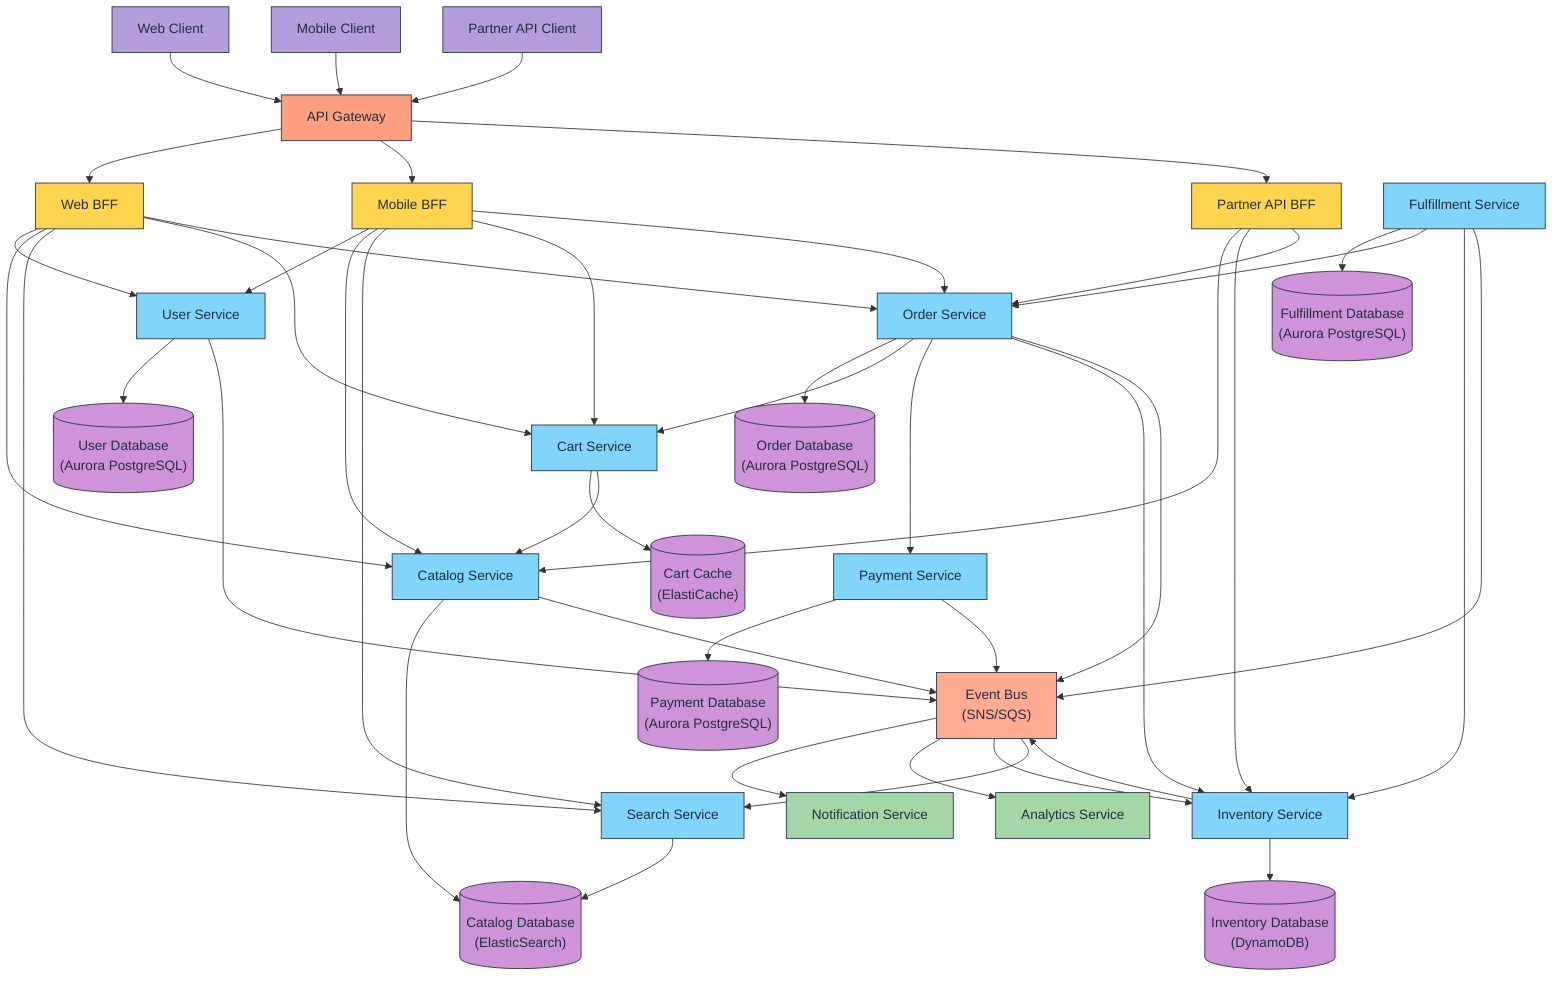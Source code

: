 graph TD
    classDef apiGateway fill:#FF9E80,stroke:#232F3E,color:#232F3E
    classDef bff fill:#FFD54F,stroke:#232F3E,color:#232F3E
    classDef coreService fill:#81D4FA,stroke:#232F3E,color:#232F3E
    classDef supportService fill:#A5D6A7,stroke:#232F3E,color:#232F3E
    classDef dataStore fill:#CE93D8,stroke:#232F3E,color:#232F3E
    classDef eventBus fill:#FFAB91,stroke:#232F3E,color:#232F3E
    classDef client fill:#B39DDB,stroke:#232F3E,color:#232F3E
    
    %% Clients
    Client1["Web Client"]
    Client2["Mobile Client"]
    Client3["Partner API Client"]
    
    %% API Gateway
    Gateway["API Gateway"]
    
    %% BFFs (Backends for Frontends)
    WebBFF["Web BFF"]
    MobileBFF["Mobile BFF"]
    PartnerBFF["Partner API BFF"]
    
    %% Core Microservices
    UserService["User Service"]
    CatalogService["Catalog Service"]
    SearchService["Search Service"]
    CartService["Cart Service"]
    OrderService["Order Service"]
    PaymentService["Payment Service"]
    InventoryService["Inventory Service"]
    FulfillmentService["Fulfillment Service"]
    
    %% Support Services
    NotificationService["Notification Service"]
    AnalyticsService["Analytics Service"]
    
    %% Data Stores
    UserDB[("User Database<br>(Aurora PostgreSQL)")]
    CatalogDB[("Catalog Database<br>(ElasticSearch)")]
    CartDB[("Cart Cache<br>(ElastiCache)")]
    OrderDB[("Order Database<br>(Aurora PostgreSQL)")]
    PaymentDB[("Payment Database<br>(Aurora PostgreSQL)")]
    InventoryDB[("Inventory Database<br>(DynamoDB)")]
    FulfillmentDB[("Fulfillment Database<br>(Aurora PostgreSQL)")]
    
    %% Event Bus
    EventBus["Event Bus<br>(SNS/SQS)"]
    
    %% Client Connections
    Client1 --> Gateway
    Client2 --> Gateway
    Client3 --> Gateway
    
    %% Gateway to BFFs
    Gateway --> WebBFF
    Gateway --> MobileBFF
    Gateway --> PartnerBFF
    
    %% BFFs to Core Services
    WebBFF --> UserService
    WebBFF --> CatalogService
    WebBFF --> SearchService
    WebBFF --> CartService
    WebBFF --> OrderService
    
    MobileBFF --> UserService
    MobileBFF --> CatalogService
    MobileBFF --> SearchService
    MobileBFF --> CartService
    MobileBFF --> OrderService
    
    PartnerBFF --> CatalogService
    PartnerBFF --> InventoryService
    PartnerBFF --> OrderService
    
    %% Core Service Relationships
    UserService --> UserDB
    CatalogService --> CatalogDB
    SearchService --> CatalogDB
    CartService --> CartDB
    CartService --> CatalogService
    OrderService --> OrderDB
    OrderService --> CartService
    OrderService --> PaymentService
    OrderService --> InventoryService
    PaymentService --> PaymentDB
    InventoryService --> InventoryDB
    FulfillmentService --> FulfillmentDB
    FulfillmentService --> OrderService
    FulfillmentService --> InventoryService
    
    %% Event Publications
    UserService --> EventBus
    CatalogService --> EventBus
    OrderService --> EventBus
    PaymentService --> EventBus
    InventoryService --> EventBus
    FulfillmentService --> EventBus
    
    %% Event Subscriptions
    EventBus --> NotificationService
    EventBus --> AnalyticsService
    EventBus --> InventoryService
    EventBus --> SearchService
    
    %% Class Assignments
    class Gateway apiGateway
    class WebBFF,MobileBFF,PartnerBFF bff
    class UserService,CatalogService,SearchService,CartService,OrderService,PaymentService,InventoryService,FulfillmentService coreService
    class NotificationService,AnalyticsService supportService
    class UserDB,CatalogDB,CartDB,OrderDB,PaymentDB,InventoryDB,FulfillmentDB dataStore
    class EventBus eventBus
    class Client1,Client2,Client3 client
